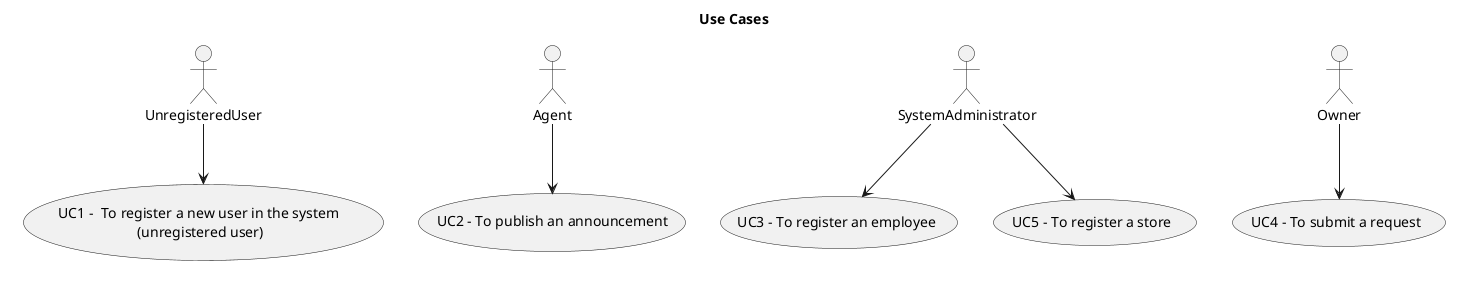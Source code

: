 @startuml
'skinparam monochrome true
skinparam packageStyle rectangle
'skinparam shadowing false

skinparam rectangle{
    BorderColor white
}

'title Use Case Diagram Example

top to bottom direction

rectangle "Use Cases" as usecases{
    usecase "UC4 - To submit a request" as UC4
    Owner --> UC4
    usecase "UC3 - To register an employee" as UC3
    SystemAdministrator --> UC3
    usecase "UC5 - To register a store" as UC5
    SystemAdministrator --> UC5
    usecase "UC2 - To publish an announcement" as UC2
    Agent --> UC2
    usecase "UC1 - To display listed properties \n(unregistered user)" as UC1
    usecase "UC1 -  To register a new user in the system \n(unregistered user)" as UC1
    UnregisteredUser --> UC1
    }


@enduml
